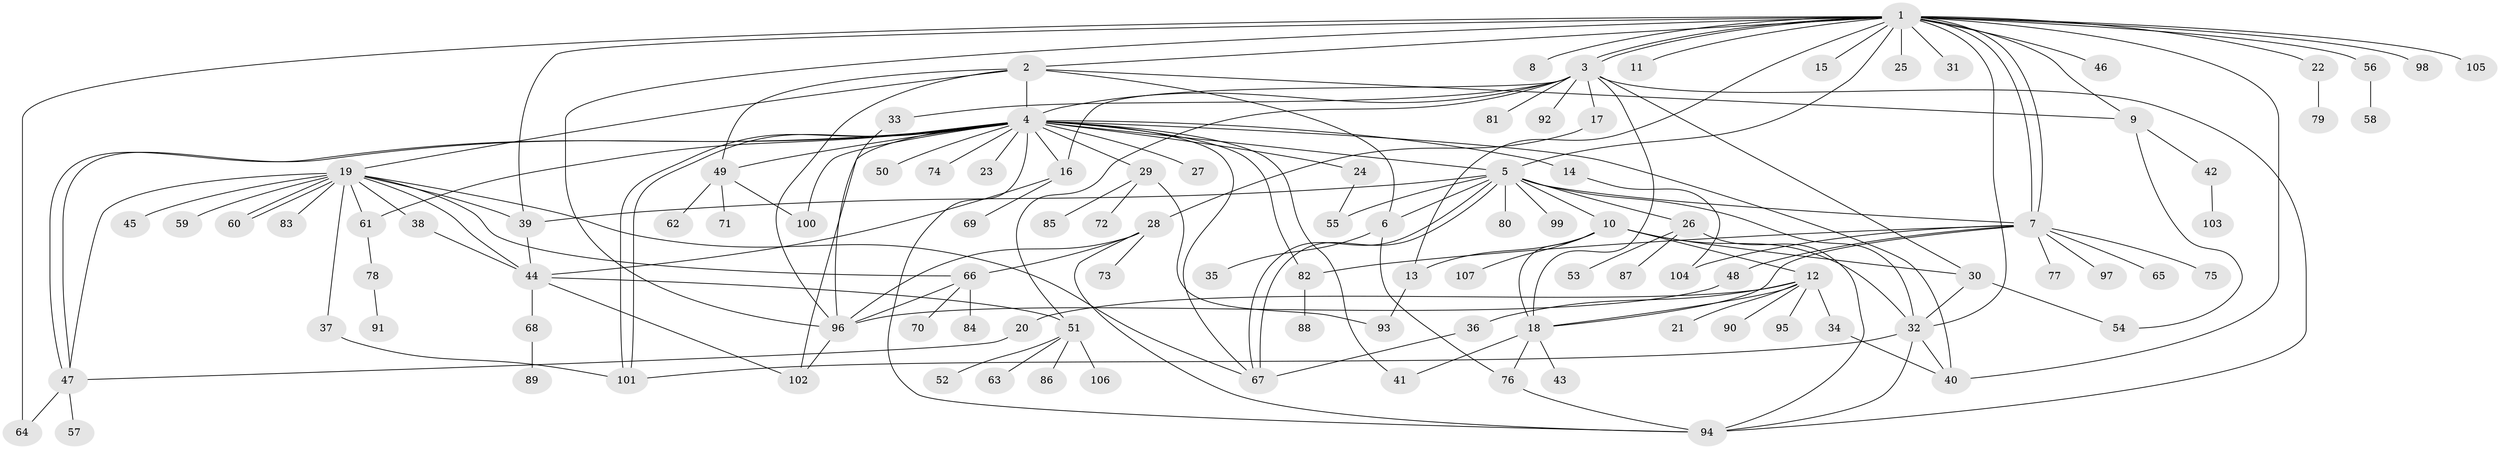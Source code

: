 // Generated by graph-tools (version 1.1) at 2025/35/03/09/25 02:35:20]
// undirected, 107 vertices, 166 edges
graph export_dot {
graph [start="1"]
  node [color=gray90,style=filled];
  1;
  2;
  3;
  4;
  5;
  6;
  7;
  8;
  9;
  10;
  11;
  12;
  13;
  14;
  15;
  16;
  17;
  18;
  19;
  20;
  21;
  22;
  23;
  24;
  25;
  26;
  27;
  28;
  29;
  30;
  31;
  32;
  33;
  34;
  35;
  36;
  37;
  38;
  39;
  40;
  41;
  42;
  43;
  44;
  45;
  46;
  47;
  48;
  49;
  50;
  51;
  52;
  53;
  54;
  55;
  56;
  57;
  58;
  59;
  60;
  61;
  62;
  63;
  64;
  65;
  66;
  67;
  68;
  69;
  70;
  71;
  72;
  73;
  74;
  75;
  76;
  77;
  78;
  79;
  80;
  81;
  82;
  83;
  84;
  85;
  86;
  87;
  88;
  89;
  90;
  91;
  92;
  93;
  94;
  95;
  96;
  97;
  98;
  99;
  100;
  101;
  102;
  103;
  104;
  105;
  106;
  107;
  1 -- 2;
  1 -- 3;
  1 -- 3;
  1 -- 5;
  1 -- 7;
  1 -- 7;
  1 -- 8;
  1 -- 9;
  1 -- 11;
  1 -- 13;
  1 -- 15;
  1 -- 22;
  1 -- 25;
  1 -- 31;
  1 -- 32;
  1 -- 39;
  1 -- 40;
  1 -- 46;
  1 -- 56;
  1 -- 64;
  1 -- 96;
  1 -- 98;
  1 -- 105;
  2 -- 4;
  2 -- 6;
  2 -- 9;
  2 -- 19;
  2 -- 49;
  2 -- 96;
  3 -- 4;
  3 -- 16;
  3 -- 17;
  3 -- 18;
  3 -- 30;
  3 -- 33;
  3 -- 51;
  3 -- 81;
  3 -- 92;
  3 -- 94;
  4 -- 5;
  4 -- 14;
  4 -- 16;
  4 -- 23;
  4 -- 24;
  4 -- 27;
  4 -- 29;
  4 -- 40;
  4 -- 41;
  4 -- 47;
  4 -- 47;
  4 -- 49;
  4 -- 50;
  4 -- 61;
  4 -- 67;
  4 -- 74;
  4 -- 82;
  4 -- 94;
  4 -- 100;
  4 -- 101;
  4 -- 101;
  4 -- 102;
  5 -- 6;
  5 -- 7;
  5 -- 10;
  5 -- 26;
  5 -- 32;
  5 -- 39;
  5 -- 55;
  5 -- 67;
  5 -- 67;
  5 -- 80;
  5 -- 99;
  6 -- 35;
  6 -- 76;
  7 -- 18;
  7 -- 48;
  7 -- 65;
  7 -- 75;
  7 -- 77;
  7 -- 82;
  7 -- 97;
  7 -- 104;
  9 -- 42;
  9 -- 54;
  10 -- 12;
  10 -- 13;
  10 -- 18;
  10 -- 30;
  10 -- 32;
  10 -- 107;
  12 -- 18;
  12 -- 20;
  12 -- 21;
  12 -- 34;
  12 -- 36;
  12 -- 90;
  12 -- 95;
  13 -- 93;
  14 -- 104;
  16 -- 44;
  16 -- 69;
  17 -- 28;
  18 -- 41;
  18 -- 43;
  18 -- 76;
  19 -- 37;
  19 -- 38;
  19 -- 39;
  19 -- 44;
  19 -- 45;
  19 -- 47;
  19 -- 59;
  19 -- 60;
  19 -- 60;
  19 -- 61;
  19 -- 66;
  19 -- 67;
  19 -- 83;
  20 -- 47;
  22 -- 79;
  24 -- 55;
  26 -- 53;
  26 -- 87;
  26 -- 94;
  28 -- 66;
  28 -- 73;
  28 -- 94;
  28 -- 96;
  29 -- 72;
  29 -- 85;
  29 -- 93;
  30 -- 32;
  30 -- 54;
  32 -- 40;
  32 -- 94;
  32 -- 101;
  33 -- 96;
  34 -- 40;
  36 -- 67;
  37 -- 101;
  38 -- 44;
  39 -- 44;
  42 -- 103;
  44 -- 51;
  44 -- 68;
  44 -- 102;
  47 -- 57;
  47 -- 64;
  48 -- 96;
  49 -- 62;
  49 -- 71;
  49 -- 100;
  51 -- 52;
  51 -- 63;
  51 -- 86;
  51 -- 106;
  56 -- 58;
  61 -- 78;
  66 -- 70;
  66 -- 84;
  66 -- 96;
  68 -- 89;
  76 -- 94;
  78 -- 91;
  82 -- 88;
  96 -- 102;
}
